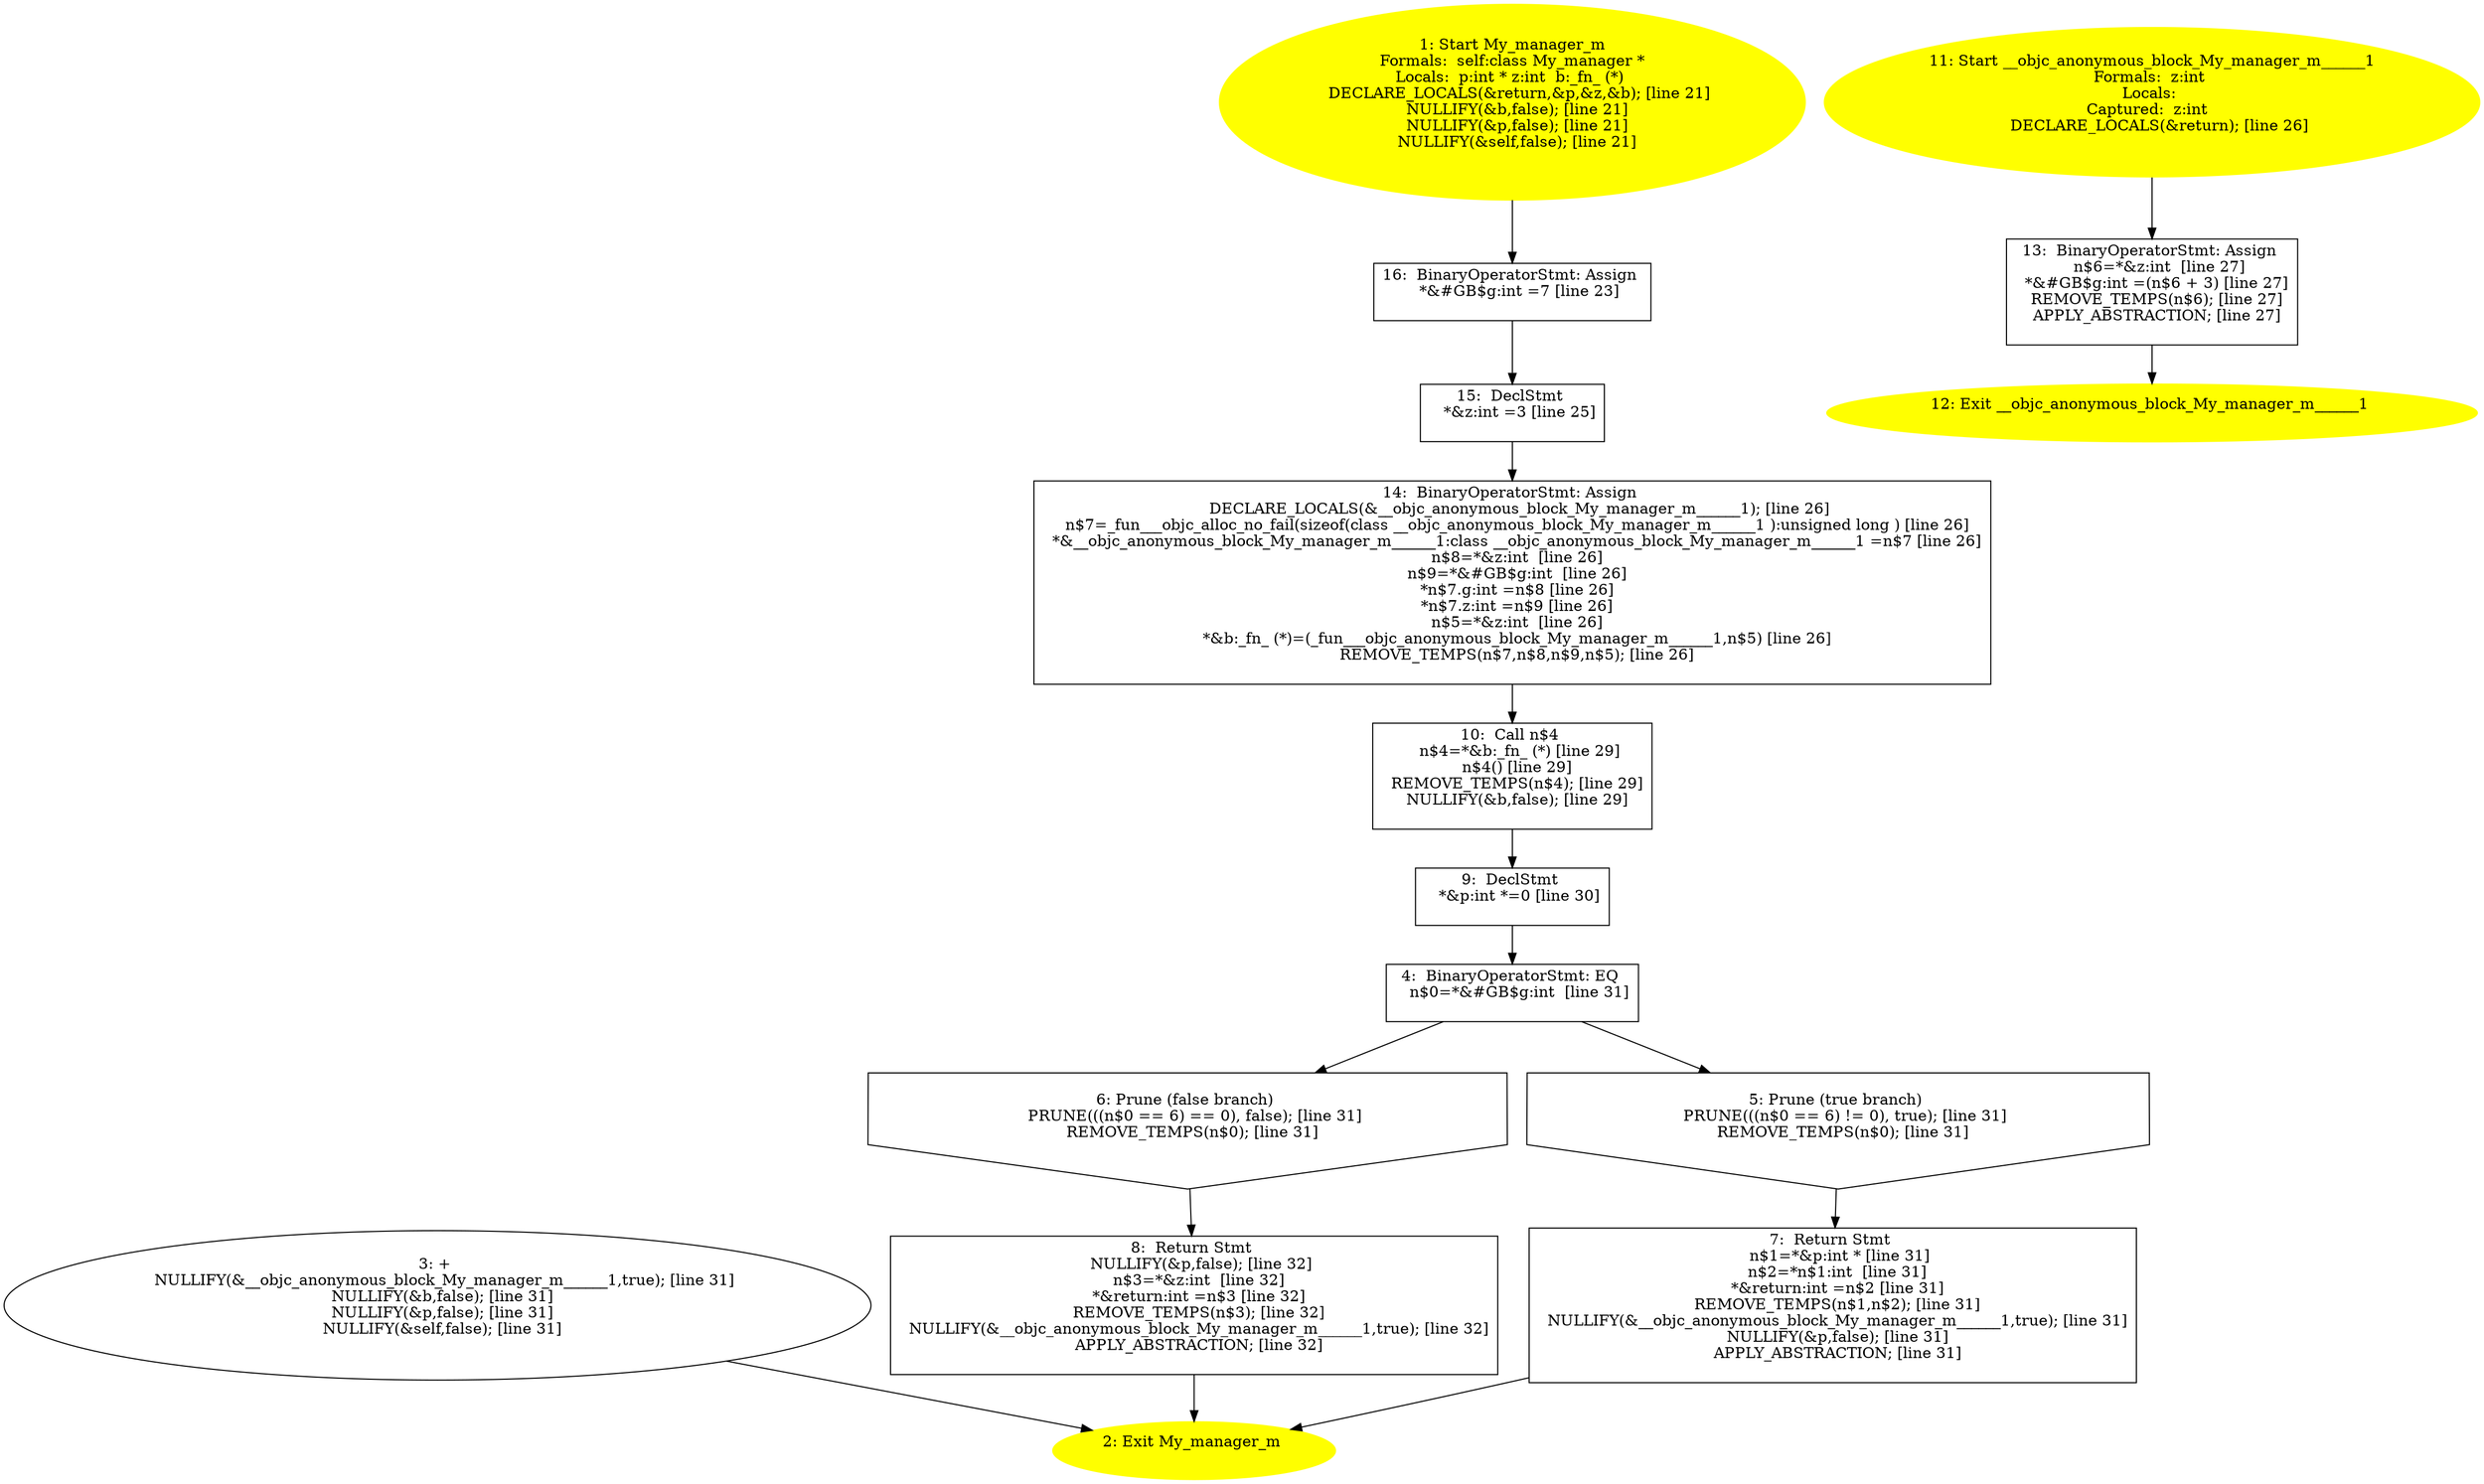 digraph iCFG {
16 [label="16:  BinaryOperatorStmt: Assign \n   *&#GB$g:int =7 [line 23]\n " shape="box"]
	

	 16 -> 15 ;
15 [label="15:  DeclStmt \n   *&z:int =3 [line 25]\n " shape="box"]
	

	 15 -> 14 ;
14 [label="14:  BinaryOperatorStmt: Assign \n   DECLARE_LOCALS(&__objc_anonymous_block_My_manager_m______1); [line 26]\n  n$7=_fun___objc_alloc_no_fail(sizeof(class __objc_anonymous_block_My_manager_m______1 ):unsigned long ) [line 26]\n  *&__objc_anonymous_block_My_manager_m______1:class __objc_anonymous_block_My_manager_m______1 =n$7 [line 26]\n  n$8=*&z:int  [line 26]\n  n$9=*&#GB$g:int  [line 26]\n  *n$7.g:int =n$8 [line 26]\n  *n$7.z:int =n$9 [line 26]\n  n$5=*&z:int  [line 26]\n  *&b:_fn_ (*)=(_fun___objc_anonymous_block_My_manager_m______1,n$5) [line 26]\n  REMOVE_TEMPS(n$7,n$8,n$9,n$5); [line 26]\n " shape="box"]
	

	 14 -> 10 ;
13 [label="13:  BinaryOperatorStmt: Assign \n   n$6=*&z:int  [line 27]\n  *&#GB$g:int =(n$6 + 3) [line 27]\n  REMOVE_TEMPS(n$6); [line 27]\n  APPLY_ABSTRACTION; [line 27]\n " shape="box"]
	

	 13 -> 12 ;
12 [label="12: Exit __objc_anonymous_block_My_manager_m______1 \n  " color=yellow style=filled]
	

11 [label="11: Start __objc_anonymous_block_My_manager_m______1\nFormals:  z:int \nLocals: \nCaptured:  z:int  \n   DECLARE_LOCALS(&return); [line 26]\n " color=yellow style=filled]
	

	 11 -> 13 ;
10 [label="10:  Call n$4 \n   n$4=*&b:_fn_ (*) [line 29]\n  n$4() [line 29]\n  REMOVE_TEMPS(n$4); [line 29]\n  NULLIFY(&b,false); [line 29]\n " shape="box"]
	

	 10 -> 9 ;
9 [label="9:  DeclStmt \n   *&p:int *=0 [line 30]\n " shape="box"]
	

	 9 -> 4 ;
8 [label="8:  Return Stmt \n   NULLIFY(&p,false); [line 32]\n  n$3=*&z:int  [line 32]\n  *&return:int =n$3 [line 32]\n  REMOVE_TEMPS(n$3); [line 32]\n  NULLIFY(&__objc_anonymous_block_My_manager_m______1,true); [line 32]\n  APPLY_ABSTRACTION; [line 32]\n " shape="box"]
	

	 8 -> 2 ;
7 [label="7:  Return Stmt \n   n$1=*&p:int * [line 31]\n  n$2=*n$1:int  [line 31]\n  *&return:int =n$2 [line 31]\n  REMOVE_TEMPS(n$1,n$2); [line 31]\n  NULLIFY(&__objc_anonymous_block_My_manager_m______1,true); [line 31]\n  NULLIFY(&p,false); [line 31]\n  APPLY_ABSTRACTION; [line 31]\n " shape="box"]
	

	 7 -> 2 ;
6 [label="6: Prune (false branch) \n   PRUNE(((n$0 == 6) == 0), false); [line 31]\n  REMOVE_TEMPS(n$0); [line 31]\n " shape="invhouse"]
	

	 6 -> 8 ;
5 [label="5: Prune (true branch) \n   PRUNE(((n$0 == 6) != 0), true); [line 31]\n  REMOVE_TEMPS(n$0); [line 31]\n " shape="invhouse"]
	

	 5 -> 7 ;
4 [label="4:  BinaryOperatorStmt: EQ \n   n$0=*&#GB$g:int  [line 31]\n " shape="box"]
	

	 4 -> 5 ;
	 4 -> 6 ;
3 [label="3: + \n   NULLIFY(&__objc_anonymous_block_My_manager_m______1,true); [line 31]\n  NULLIFY(&b,false); [line 31]\n  NULLIFY(&p,false); [line 31]\n  NULLIFY(&self,false); [line 31]\n " ]
	

	 3 -> 2 ;
2 [label="2: Exit My_manager_m \n  " color=yellow style=filled]
	

1 [label="1: Start My_manager_m\nFormals:  self:class My_manager *\nLocals:  p:int * z:int  b:_fn_ (*) \n   DECLARE_LOCALS(&return,&p,&z,&b); [line 21]\n  NULLIFY(&b,false); [line 21]\n  NULLIFY(&p,false); [line 21]\n  NULLIFY(&self,false); [line 21]\n " color=yellow style=filled]
	

	 1 -> 16 ;
}
